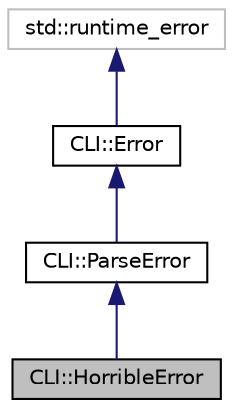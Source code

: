 digraph "CLI::HorribleError"
{
  edge [fontname="Helvetica",fontsize="10",labelfontname="Helvetica",labelfontsize="10"];
  node [fontname="Helvetica",fontsize="10",shape=record];
  Node4 [label="CLI::HorribleError",height=0.2,width=0.4,color="black", fillcolor="grey75", style="filled", fontcolor="black"];
  Node5 -> Node4 [dir="back",color="midnightblue",fontsize="10",style="solid"];
  Node5 [label="CLI::ParseError",height=0.2,width=0.4,color="black", fillcolor="white", style="filled",URL="$struct_c_l_i_1_1_parse_error.html",tooltip="Anything that can error in Parse. "];
  Node6 -> Node5 [dir="back",color="midnightblue",fontsize="10",style="solid"];
  Node6 [label="CLI::Error",height=0.2,width=0.4,color="black", fillcolor="white", style="filled",URL="$struct_c_l_i_1_1_error.html",tooltip="All errors derive from this one. "];
  Node7 -> Node6 [dir="back",color="midnightblue",fontsize="10",style="solid"];
  Node7 [label="std::runtime_error",height=0.2,width=0.4,color="grey75", fillcolor="white", style="filled"];
}

